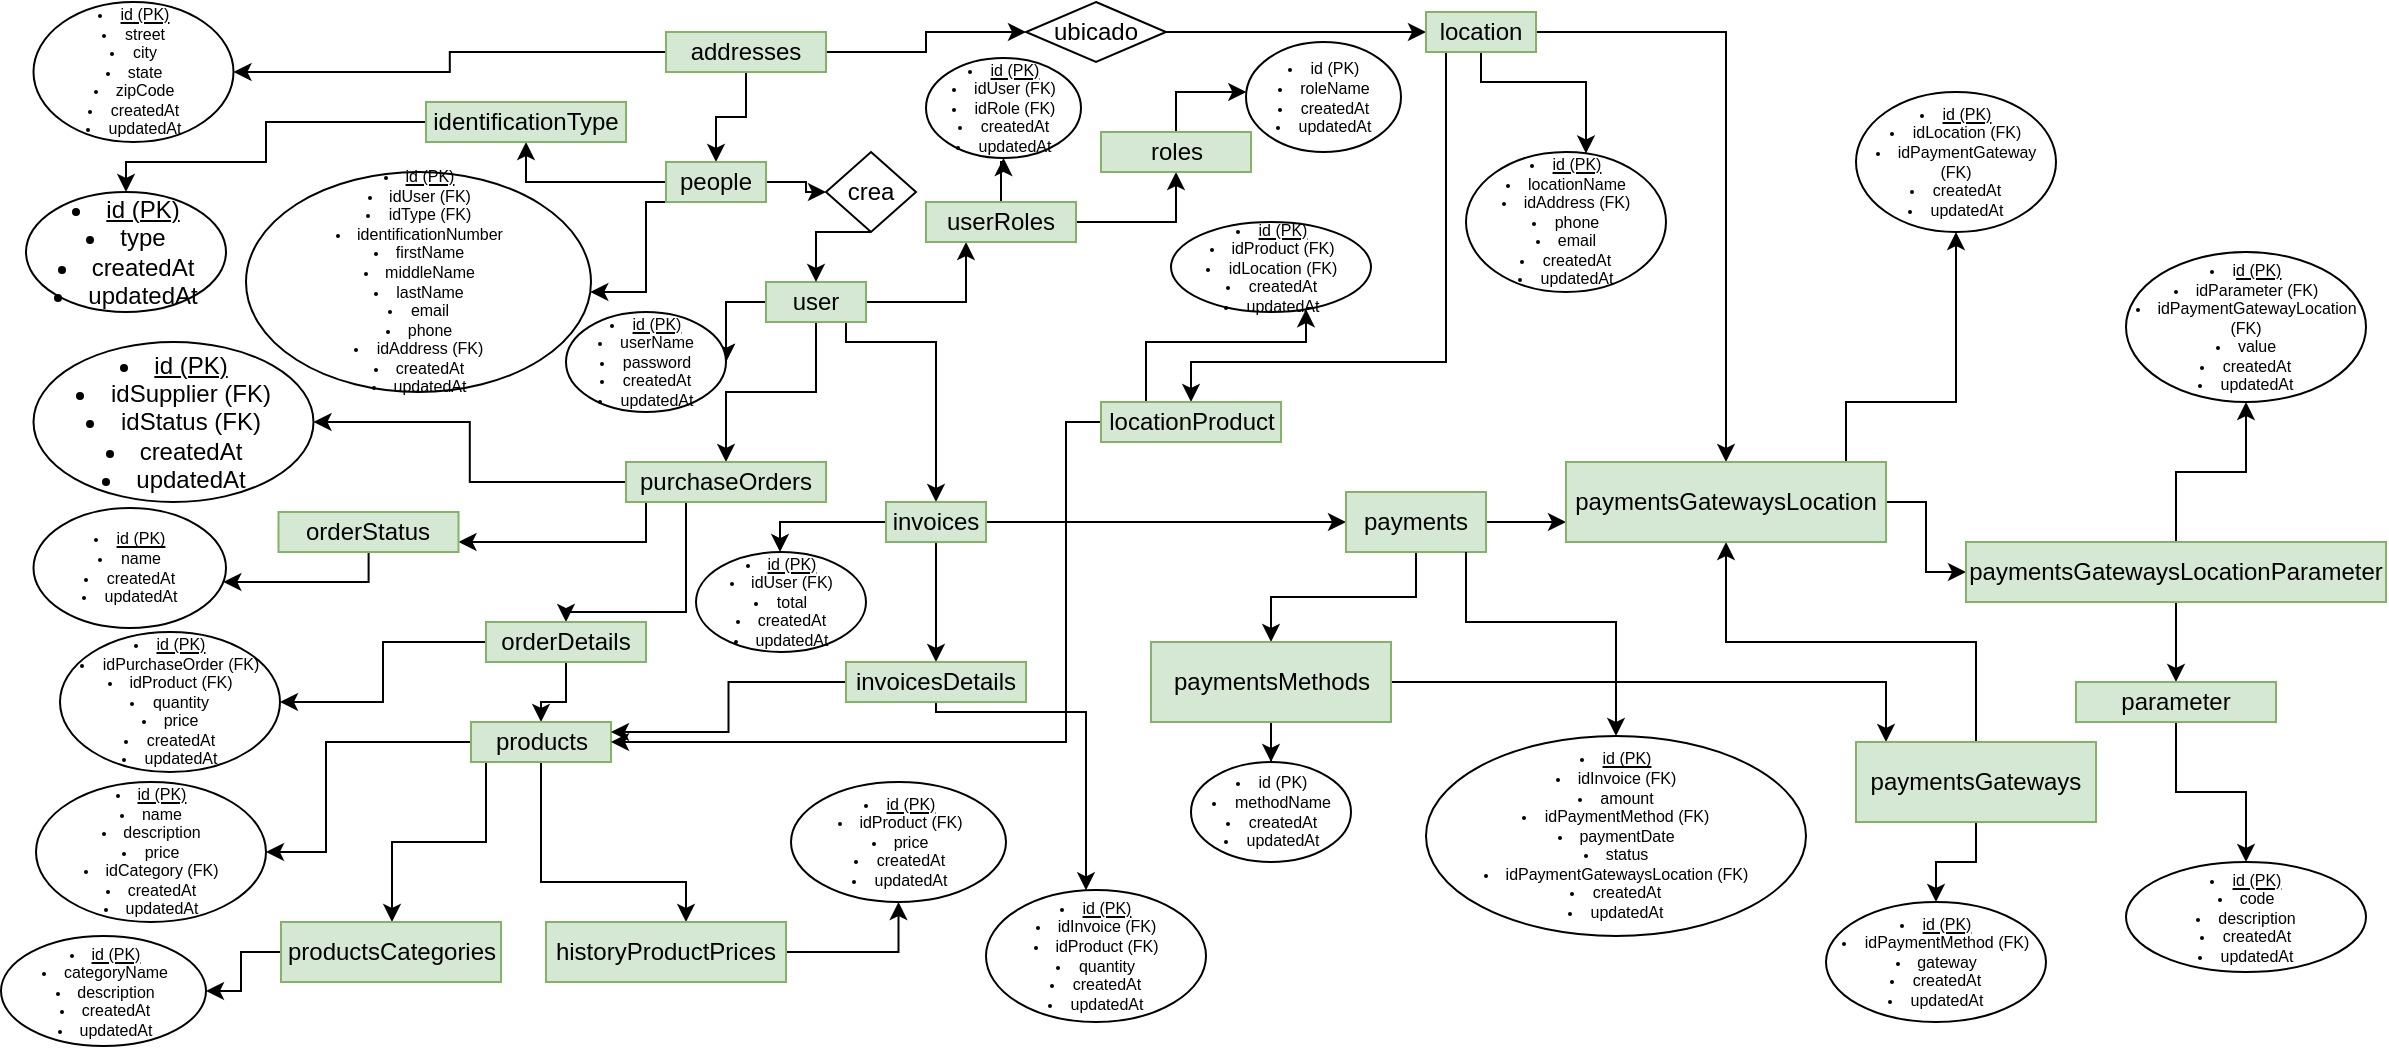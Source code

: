 <mxfile version="24.7.17">
  <diagram id="R2lEEEUBdFMjLlhIrx00" name="Page-1">
    <mxGraphModel dx="2166" dy="508" grid="1" gridSize="10" guides="1" tooltips="1" connect="1" arrows="1" fold="1" page="1" pageScale="1" pageWidth="850" pageHeight="1100" background="#FFFFFF" math="0" shadow="0" extFonts="Permanent Marker^https://fonts.googleapis.com/css?family=Permanent+Marker">
      <root>
        <mxCell id="0" />
        <mxCell id="1" parent="0" />
        <mxCell id="qWs5OM4v0zsxPJ6uN8vS-3" value="" style="edgeStyle=orthogonalEdgeStyle;rounded=0;orthogonalLoop=1;jettySize=auto;html=1;" parent="1" source="qWs5OM4v0zsxPJ6uN8vS-1" target="qWs5OM4v0zsxPJ6uN8vS-2" edge="1">
          <mxGeometry relative="1" as="geometry" />
        </mxCell>
        <mxCell id="qWs5OM4v0zsxPJ6uN8vS-9" value="" style="edgeStyle=orthogonalEdgeStyle;rounded=0;orthogonalLoop=1;jettySize=auto;html=1;" parent="1" source="qWs5OM4v0zsxPJ6uN8vS-1" target="qWs5OM4v0zsxPJ6uN8vS-8" edge="1">
          <mxGeometry relative="1" as="geometry" />
        </mxCell>
        <mxCell id="qWs5OM4v0zsxPJ6uN8vS-17" value="" style="edgeStyle=orthogonalEdgeStyle;rounded=0;orthogonalLoop=1;jettySize=auto;html=1;" parent="1" source="qWs5OM4v0zsxPJ6uN8vS-1" target="qWs5OM4v0zsxPJ6uN8vS-16" edge="1">
          <mxGeometry relative="1" as="geometry" />
        </mxCell>
        <mxCell id="qWs5OM4v0zsxPJ6uN8vS-1" value="addresses" style="rounded=0;whiteSpace=wrap;html=1;fillColor=#d5e8d4;strokeColor=#82b366;" parent="1" vertex="1">
          <mxGeometry x="-10" y="25" width="80" height="20" as="geometry" />
        </mxCell>
        <mxCell id="qWs5OM4v0zsxPJ6uN8vS-20" value="" style="edgeStyle=orthogonalEdgeStyle;rounded=0;orthogonalLoop=1;jettySize=auto;html=1;" parent="1" source="qWs5OM4v0zsxPJ6uN8vS-2" target="qWs5OM4v0zsxPJ6uN8vS-19" edge="1">
          <mxGeometry relative="1" as="geometry" />
        </mxCell>
        <mxCell id="qWs5OM4v0zsxPJ6uN8vS-42" value="" style="edgeStyle=orthogonalEdgeStyle;rounded=0;orthogonalLoop=1;jettySize=auto;html=1;" parent="1" source="qWs5OM4v0zsxPJ6uN8vS-2" target="qWs5OM4v0zsxPJ6uN8vS-41" edge="1">
          <mxGeometry relative="1" as="geometry">
            <Array as="points">
              <mxPoint x="-20" y="110" />
              <mxPoint x="-20" y="155" />
            </Array>
          </mxGeometry>
        </mxCell>
        <mxCell id="qWs5OM4v0zsxPJ6uN8vS-133" value="" style="edgeStyle=orthogonalEdgeStyle;rounded=0;orthogonalLoop=1;jettySize=auto;html=1;entryX=0;entryY=0.5;entryDx=0;entryDy=0;" parent="1" source="qWs5OM4v0zsxPJ6uN8vS-2" target="qWs5OM4v0zsxPJ6uN8vS-32" edge="1">
          <mxGeometry relative="1" as="geometry" />
        </mxCell>
        <mxCell id="qWs5OM4v0zsxPJ6uN8vS-2" value="people" style="whiteSpace=wrap;html=1;rounded=0;fillColor=#d5e8d4;strokeColor=#82b366;" parent="1" vertex="1">
          <mxGeometry x="-10" y="90" width="50" height="20" as="geometry" />
        </mxCell>
        <mxCell id="qWs5OM4v0zsxPJ6uN8vS-11" value="" style="edgeStyle=orthogonalEdgeStyle;rounded=0;orthogonalLoop=1;jettySize=auto;html=1;" parent="1" source="qWs5OM4v0zsxPJ6uN8vS-8" target="qWs5OM4v0zsxPJ6uN8vS-10" edge="1">
          <mxGeometry relative="1" as="geometry" />
        </mxCell>
        <mxCell id="qWs5OM4v0zsxPJ6uN8vS-8" value="ubicado" style="rhombus;whiteSpace=wrap;html=1;rounded=0;" parent="1" vertex="1">
          <mxGeometry x="170" y="10" width="70" height="30" as="geometry" />
        </mxCell>
        <mxCell id="qWs5OM4v0zsxPJ6uN8vS-84" value="" style="edgeStyle=orthogonalEdgeStyle;rounded=0;orthogonalLoop=1;jettySize=auto;html=1;" parent="1" source="qWs5OM4v0zsxPJ6uN8vS-10" target="qWs5OM4v0zsxPJ6uN8vS-83" edge="1">
          <mxGeometry relative="1" as="geometry">
            <Array as="points">
              <mxPoint x="380" y="190" />
            </Array>
          </mxGeometry>
        </mxCell>
        <mxCell id="qWs5OM4v0zsxPJ6uN8vS-86" style="edgeStyle=orthogonalEdgeStyle;rounded=0;orthogonalLoop=1;jettySize=auto;html=1;entryX=0.5;entryY=0;entryDx=0;entryDy=0;" parent="1" source="qWs5OM4v0zsxPJ6uN8vS-10" target="qWs5OM4v0zsxPJ6uN8vS-78" edge="1">
          <mxGeometry relative="1" as="geometry" />
        </mxCell>
        <mxCell id="qWs5OM4v0zsxPJ6uN8vS-116" value="" style="edgeStyle=orthogonalEdgeStyle;rounded=0;orthogonalLoop=1;jettySize=auto;html=1;" parent="1" source="qWs5OM4v0zsxPJ6uN8vS-10" target="qWs5OM4v0zsxPJ6uN8vS-115" edge="1">
          <mxGeometry relative="1" as="geometry">
            <Array as="points">
              <mxPoint x="397" y="50" />
              <mxPoint x="450" y="50" />
            </Array>
          </mxGeometry>
        </mxCell>
        <mxCell id="qWs5OM4v0zsxPJ6uN8vS-10" value="location" style="whiteSpace=wrap;html=1;rounded=0;fillColor=#d5e8d4;strokeColor=#82b366;" parent="1" vertex="1">
          <mxGeometry x="370" y="15" width="55" height="20" as="geometry" />
        </mxCell>
        <mxCell id="qWs5OM4v0zsxPJ6uN8vS-16" value="&lt;li style=&quot;font-size: 8px;&quot;&gt;&lt;u style=&quot;font-size: 8px;&quot;&gt;id (PK)&lt;/u&gt;&lt;/li&gt;&lt;li style=&quot;font-size: 8px;&quot;&gt;street&lt;/li&gt;&lt;li style=&quot;font-size: 8px;&quot;&gt;city&lt;/li&gt;&lt;li style=&quot;font-size: 8px;&quot;&gt;state&lt;/li&gt;&lt;li style=&quot;font-size: 8px;&quot;&gt;zipCode&lt;/li&gt;&lt;li style=&quot;font-size: 8px;&quot;&gt;createdAt&lt;/li&gt;&lt;li style=&quot;font-size: 8px;&quot;&gt;updatedAt&lt;/li&gt;" style="ellipse;whiteSpace=wrap;html=1;rounded=0;fontSize=8;" parent="1" vertex="1">
          <mxGeometry x="-326.25" y="10" width="100" height="70" as="geometry" />
        </mxCell>
        <mxCell id="qWs5OM4v0zsxPJ6uN8vS-23" value="" style="edgeStyle=orthogonalEdgeStyle;rounded=0;orthogonalLoop=1;jettySize=auto;html=1;" parent="1" source="qWs5OM4v0zsxPJ6uN8vS-19" target="qWs5OM4v0zsxPJ6uN8vS-22" edge="1">
          <mxGeometry relative="1" as="geometry">
            <Array as="points">
              <mxPoint x="-210" y="70" />
              <mxPoint x="-210" y="90" />
              <mxPoint x="-280" y="90" />
            </Array>
          </mxGeometry>
        </mxCell>
        <mxCell id="qWs5OM4v0zsxPJ6uN8vS-19" value="identificationType" style="whiteSpace=wrap;html=1;rounded=0;fillColor=#d5e8d4;strokeColor=#82b366;" parent="1" vertex="1">
          <mxGeometry x="-130" y="60" width="100" height="20" as="geometry" />
        </mxCell>
        <mxCell id="qWs5OM4v0zsxPJ6uN8vS-22" value="&lt;br&gt;&lt;li&gt;&lt;u&gt;id (PK)&lt;/u&gt;&lt;/li&gt;&lt;li&gt;type&lt;/li&gt;&lt;li&gt;createdAt&lt;/li&gt;&lt;li&gt;updatedAt&lt;/li&gt;&lt;div&gt;&lt;br/&gt;&lt;/div&gt;" style="ellipse;whiteSpace=wrap;html=1;rounded=0;" parent="1" vertex="1">
          <mxGeometry x="-330" y="105" width="100" height="60" as="geometry" />
        </mxCell>
        <mxCell id="qWs5OM4v0zsxPJ6uN8vS-27" value="" style="edgeStyle=orthogonalEdgeStyle;rounded=0;orthogonalLoop=1;jettySize=auto;html=1;" parent="1" source="qWs5OM4v0zsxPJ6uN8vS-24" target="qWs5OM4v0zsxPJ6uN8vS-26" edge="1">
          <mxGeometry relative="1" as="geometry" />
        </mxCell>
        <mxCell id="qWs5OM4v0zsxPJ6uN8vS-36" value="" style="edgeStyle=orthogonalEdgeStyle;rounded=0;orthogonalLoop=1;jettySize=auto;html=1;" parent="1" source="qWs5OM4v0zsxPJ6uN8vS-24" target="qWs5OM4v0zsxPJ6uN8vS-26" edge="1">
          <mxGeometry relative="1" as="geometry" />
        </mxCell>
        <mxCell id="qWs5OM4v0zsxPJ6uN8vS-38" value="" style="edgeStyle=orthogonalEdgeStyle;rounded=0;orthogonalLoop=1;jettySize=auto;html=1;" parent="1" source="qWs5OM4v0zsxPJ6uN8vS-24" target="qWs5OM4v0zsxPJ6uN8vS-37" edge="1">
          <mxGeometry relative="1" as="geometry">
            <Array as="points">
              <mxPoint x="140" y="160" />
            </Array>
          </mxGeometry>
        </mxCell>
        <mxCell id="qWs5OM4v0zsxPJ6uN8vS-51" value="" style="edgeStyle=orthogonalEdgeStyle;rounded=0;orthogonalLoop=1;jettySize=auto;html=1;" parent="1" source="qWs5OM4v0zsxPJ6uN8vS-24" target="qWs5OM4v0zsxPJ6uN8vS-50" edge="1">
          <mxGeometry relative="1" as="geometry">
            <Array as="points">
              <mxPoint x="80" y="180" />
              <mxPoint x="125" y="180" />
            </Array>
          </mxGeometry>
        </mxCell>
        <mxCell id="qWs5OM4v0zsxPJ6uN8vS-53" value="" style="edgeStyle=orthogonalEdgeStyle;rounded=0;orthogonalLoop=1;jettySize=auto;html=1;" parent="1" source="qWs5OM4v0zsxPJ6uN8vS-24" target="qWs5OM4v0zsxPJ6uN8vS-52" edge="1">
          <mxGeometry relative="1" as="geometry" />
        </mxCell>
        <mxCell id="qWs5OM4v0zsxPJ6uN8vS-24" value="user" style="whiteSpace=wrap;html=1;rounded=0;fillColor=#d5e8d4;strokeColor=#82b366;" parent="1" vertex="1">
          <mxGeometry x="40" y="150" width="50" height="20" as="geometry" />
        </mxCell>
        <mxCell id="qWs5OM4v0zsxPJ6uN8vS-26" value="&lt;li style=&quot;font-size: 8px;&quot;&gt;&lt;u style=&quot;font-size: 8px;&quot;&gt;id (PK)&lt;/u&gt;&lt;/li&gt;&lt;li style=&quot;font-size: 8px;&quot;&gt;userName&lt;/li&gt;&lt;li style=&quot;font-size: 8px;&quot;&gt;password&lt;/li&gt;&lt;li style=&quot;font-size: 8px;&quot;&gt;createdAt&lt;/li&gt;&lt;li style=&quot;font-size: 8px;&quot;&gt;updatedAt&lt;/li&gt;" style="ellipse;whiteSpace=wrap;html=1;rounded=0;fontSize=8;" parent="1" vertex="1">
          <mxGeometry x="-60" y="165" width="80" height="50" as="geometry" />
        </mxCell>
        <mxCell id="qWs5OM4v0zsxPJ6uN8vS-35" value="" style="edgeStyle=orthogonalEdgeStyle;rounded=0;orthogonalLoop=1;jettySize=auto;html=1;exitX=0.5;exitY=1;exitDx=0;exitDy=0;" parent="1" source="qWs5OM4v0zsxPJ6uN8vS-32" target="qWs5OM4v0zsxPJ6uN8vS-24" edge="1">
          <mxGeometry relative="1" as="geometry">
            <Array as="points">
              <mxPoint x="65" y="125" />
            </Array>
          </mxGeometry>
        </mxCell>
        <mxCell id="qWs5OM4v0zsxPJ6uN8vS-32" value="crea" style="rhombus;whiteSpace=wrap;html=1;rounded=0;" parent="1" vertex="1">
          <mxGeometry x="70" y="85" width="45" height="40" as="geometry" />
        </mxCell>
        <mxCell id="qWs5OM4v0zsxPJ6uN8vS-40" value="" style="edgeStyle=orthogonalEdgeStyle;rounded=0;orthogonalLoop=1;jettySize=auto;html=1;" parent="1" source="qWs5OM4v0zsxPJ6uN8vS-37" target="qWs5OM4v0zsxPJ6uN8vS-39" edge="1">
          <mxGeometry relative="1" as="geometry" />
        </mxCell>
        <mxCell id="qWs5OM4v0zsxPJ6uN8vS-46" value="" style="edgeStyle=orthogonalEdgeStyle;rounded=0;orthogonalLoop=1;jettySize=auto;html=1;" parent="1" source="qWs5OM4v0zsxPJ6uN8vS-37" target="qWs5OM4v0zsxPJ6uN8vS-45" edge="1">
          <mxGeometry relative="1" as="geometry" />
        </mxCell>
        <mxCell id="qWs5OM4v0zsxPJ6uN8vS-37" value="userRoles" style="whiteSpace=wrap;html=1;rounded=0;fillColor=#d5e8d4;strokeColor=#82b366;" parent="1" vertex="1">
          <mxGeometry x="120" y="110" width="75" height="20" as="geometry" />
        </mxCell>
        <mxCell id="qWs5OM4v0zsxPJ6uN8vS-39" value="&lt;li style=&quot;font-size: 8px;&quot;&gt;&lt;u style=&quot;font-size: 8px;&quot;&gt;id (PK)&lt;/u&gt;&lt;/li&gt;&lt;li style=&quot;font-size: 8px;&quot;&gt;idUser (FK)&lt;/li&gt;&lt;li style=&quot;font-size: 8px;&quot;&gt;idRole (FK)&lt;/li&gt;&lt;li style=&quot;font-size: 8px;&quot;&gt;createdAt&lt;/li&gt;&lt;li style=&quot;font-size: 8px;&quot;&gt;updatedAt&lt;/li&gt;" style="ellipse;whiteSpace=wrap;html=1;rounded=0;fontSize=8;" parent="1" vertex="1">
          <mxGeometry x="120" y="38" width="77.5" height="50" as="geometry" />
        </mxCell>
        <mxCell id="qWs5OM4v0zsxPJ6uN8vS-41" value="&lt;li style=&quot;font-size: 8px;&quot;&gt;&lt;u style=&quot;font-size: 8px;&quot;&gt;id (PK)&lt;/u&gt;&lt;/li&gt;&lt;li style=&quot;font-size: 8px;&quot;&gt;idUser (FK)&lt;/li&gt;&lt;li style=&quot;font-size: 8px;&quot;&gt;idType (FK)&lt;/li&gt;&lt;li style=&quot;font-size: 8px;&quot;&gt;identificationNumber&lt;/li&gt;&lt;li style=&quot;font-size: 8px;&quot;&gt;firstName&lt;/li&gt;&lt;li style=&quot;font-size: 8px;&quot;&gt;middleName&lt;/li&gt;&lt;li style=&quot;font-size: 8px;&quot;&gt;lastName&lt;/li&gt;&lt;li style=&quot;font-size: 8px;&quot;&gt;email&lt;/li&gt;&lt;li style=&quot;font-size: 8px;&quot;&gt;phone&lt;/li&gt;&lt;li style=&quot;font-size: 8px;&quot;&gt;idAddress (FK)&lt;/li&gt;&lt;li style=&quot;font-size: 8px;&quot;&gt;createdAt&lt;/li&gt;&lt;li style=&quot;font-size: 8px;&quot;&gt;updatedAt&lt;/li&gt;" style="ellipse;whiteSpace=wrap;html=1;rounded=0;strokeWidth=1;fontSize=8;" parent="1" vertex="1">
          <mxGeometry x="-220" y="95" width="172.5" height="110" as="geometry" />
        </mxCell>
        <mxCell id="qWs5OM4v0zsxPJ6uN8vS-48" value="" style="edgeStyle=orthogonalEdgeStyle;rounded=0;orthogonalLoop=1;jettySize=auto;html=1;" parent="1" source="qWs5OM4v0zsxPJ6uN8vS-45" target="qWs5OM4v0zsxPJ6uN8vS-47" edge="1">
          <mxGeometry relative="1" as="geometry">
            <Array as="points">
              <mxPoint x="245" y="55" />
            </Array>
          </mxGeometry>
        </mxCell>
        <mxCell id="qWs5OM4v0zsxPJ6uN8vS-45" value="roles" style="whiteSpace=wrap;html=1;rounded=0;fillColor=#d5e8d4;strokeColor=#82b366;" parent="1" vertex="1">
          <mxGeometry x="207.5" y="75" width="75" height="20" as="geometry" />
        </mxCell>
        <mxCell id="qWs5OM4v0zsxPJ6uN8vS-47" value="&lt;li style=&quot;font-size: 8px;&quot;&gt;id (PK)&lt;/li&gt;&lt;li style=&quot;font-size: 8px;&quot;&gt;roleName&lt;/li&gt;&lt;li style=&quot;font-size: 8px;&quot;&gt;createdAt&lt;/li&gt;&lt;li style=&quot;font-size: 8px;&quot;&gt;updatedAt&lt;/li&gt;" style="ellipse;whiteSpace=wrap;html=1;rounded=0;fontSize=8;" parent="1" vertex="1">
          <mxGeometry x="280" y="30" width="77.5" height="55" as="geometry" />
        </mxCell>
        <mxCell id="qWs5OM4v0zsxPJ6uN8vS-67" value="" style="edgeStyle=orthogonalEdgeStyle;rounded=0;orthogonalLoop=1;jettySize=auto;html=1;" parent="1" source="qWs5OM4v0zsxPJ6uN8vS-50" target="qWs5OM4v0zsxPJ6uN8vS-66" edge="1">
          <mxGeometry relative="1" as="geometry" />
        </mxCell>
        <mxCell id="qWs5OM4v0zsxPJ6uN8vS-73" value="" style="edgeStyle=orthogonalEdgeStyle;rounded=0;orthogonalLoop=1;jettySize=auto;html=1;" parent="1" source="qWs5OM4v0zsxPJ6uN8vS-50" target="qWs5OM4v0zsxPJ6uN8vS-72" edge="1">
          <mxGeometry relative="1" as="geometry" />
        </mxCell>
        <mxCell id="qWs5OM4v0zsxPJ6uN8vS-108" value="" style="edgeStyle=orthogonalEdgeStyle;rounded=0;orthogonalLoop=1;jettySize=auto;html=1;" parent="1" source="qWs5OM4v0zsxPJ6uN8vS-50" target="qWs5OM4v0zsxPJ6uN8vS-107" edge="1">
          <mxGeometry relative="1" as="geometry">
            <Array as="points">
              <mxPoint x="47" y="270" />
            </Array>
          </mxGeometry>
        </mxCell>
        <mxCell id="qWs5OM4v0zsxPJ6uN8vS-50" value="invoices" style="whiteSpace=wrap;html=1;rounded=0;fillColor=#d5e8d4;strokeColor=#82b366;" parent="1" vertex="1">
          <mxGeometry x="100" y="260" width="50" height="20" as="geometry" />
        </mxCell>
        <mxCell id="qWs5OM4v0zsxPJ6uN8vS-56" value="" style="edgeStyle=orthogonalEdgeStyle;rounded=0;orthogonalLoop=1;jettySize=auto;html=1;" parent="1" source="qWs5OM4v0zsxPJ6uN8vS-52" target="qWs5OM4v0zsxPJ6uN8vS-55" edge="1">
          <mxGeometry relative="1" as="geometry">
            <Array as="points">
              <mxPoint x="-20" y="280" />
              <mxPoint x="-120" y="280" />
            </Array>
          </mxGeometry>
        </mxCell>
        <mxCell id="qWs5OM4v0zsxPJ6uN8vS-58" value="" style="edgeStyle=orthogonalEdgeStyle;rounded=0;orthogonalLoop=1;jettySize=auto;html=1;" parent="1" source="qWs5OM4v0zsxPJ6uN8vS-52" target="qWs5OM4v0zsxPJ6uN8vS-57" edge="1">
          <mxGeometry relative="1" as="geometry">
            <Array as="points">
              <mxPoint y="315" />
              <mxPoint x="-60" y="315" />
            </Array>
          </mxGeometry>
        </mxCell>
        <mxCell id="qWs5OM4v0zsxPJ6uN8vS-95" value="" style="edgeStyle=orthogonalEdgeStyle;rounded=0;orthogonalLoop=1;jettySize=auto;html=1;" parent="1" source="qWs5OM4v0zsxPJ6uN8vS-52" target="qWs5OM4v0zsxPJ6uN8vS-94" edge="1">
          <mxGeometry relative="1" as="geometry" />
        </mxCell>
        <mxCell id="qWs5OM4v0zsxPJ6uN8vS-52" value="purchaseOrders" style="whiteSpace=wrap;html=1;rounded=0;fillColor=#d5e8d4;strokeColor=#82b366;" parent="1" vertex="1">
          <mxGeometry x="-30" y="240" width="100" height="20" as="geometry" />
        </mxCell>
        <mxCell id="qWs5OM4v0zsxPJ6uN8vS-93" value="" style="edgeStyle=orthogonalEdgeStyle;rounded=0;orthogonalLoop=1;jettySize=auto;html=1;" parent="1" source="qWs5OM4v0zsxPJ6uN8vS-55" target="qWs5OM4v0zsxPJ6uN8vS-92" edge="1">
          <mxGeometry relative="1" as="geometry">
            <Array as="points">
              <mxPoint x="-159" y="300" />
            </Array>
          </mxGeometry>
        </mxCell>
        <mxCell id="qWs5OM4v0zsxPJ6uN8vS-55" value="orderStatus" style="whiteSpace=wrap;html=1;rounded=0;fillColor=#d5e8d4;strokeColor=#82b366;" parent="1" vertex="1">
          <mxGeometry x="-203.75" y="265" width="90" height="20" as="geometry" />
        </mxCell>
        <mxCell id="qWs5OM4v0zsxPJ6uN8vS-60" value="" style="edgeStyle=orthogonalEdgeStyle;rounded=0;orthogonalLoop=1;jettySize=auto;html=1;" parent="1" source="qWs5OM4v0zsxPJ6uN8vS-57" target="qWs5OM4v0zsxPJ6uN8vS-59" edge="1">
          <mxGeometry relative="1" as="geometry" />
        </mxCell>
        <mxCell id="qWs5OM4v0zsxPJ6uN8vS-102" value="" style="edgeStyle=orthogonalEdgeStyle;rounded=0;orthogonalLoop=1;jettySize=auto;html=1;" parent="1" source="qWs5OM4v0zsxPJ6uN8vS-57" target="qWs5OM4v0zsxPJ6uN8vS-101" edge="1">
          <mxGeometry relative="1" as="geometry" />
        </mxCell>
        <mxCell id="qWs5OM4v0zsxPJ6uN8vS-57" value="orderDetails" style="whiteSpace=wrap;html=1;rounded=0;fillColor=#d5e8d4;strokeColor=#82b366;" parent="1" vertex="1">
          <mxGeometry x="-100" y="320" width="80" height="20" as="geometry" />
        </mxCell>
        <mxCell id="qWs5OM4v0zsxPJ6uN8vS-62" value="" style="edgeStyle=orthogonalEdgeStyle;rounded=0;orthogonalLoop=1;jettySize=auto;html=1;" parent="1" source="qWs5OM4v0zsxPJ6uN8vS-59" target="qWs5OM4v0zsxPJ6uN8vS-61" edge="1">
          <mxGeometry relative="1" as="geometry">
            <Array as="points">
              <mxPoint x="-100" y="430" />
              <mxPoint x="-147" y="430" />
            </Array>
          </mxGeometry>
        </mxCell>
        <mxCell id="qWs5OM4v0zsxPJ6uN8vS-64" value="" style="edgeStyle=orthogonalEdgeStyle;rounded=0;orthogonalLoop=1;jettySize=auto;html=1;" parent="1" source="qWs5OM4v0zsxPJ6uN8vS-59" target="qWs5OM4v0zsxPJ6uN8vS-63" edge="1">
          <mxGeometry relative="1" as="geometry">
            <Array as="points">
              <mxPoint x="-73" y="450" />
              <mxPoint y="450" />
            </Array>
          </mxGeometry>
        </mxCell>
        <mxCell id="qWs5OM4v0zsxPJ6uN8vS-99" value="" style="edgeStyle=orthogonalEdgeStyle;rounded=0;orthogonalLoop=1;jettySize=auto;html=1;" parent="1" source="qWs5OM4v0zsxPJ6uN8vS-59" target="qWs5OM4v0zsxPJ6uN8vS-98" edge="1">
          <mxGeometry relative="1" as="geometry">
            <Array as="points">
              <mxPoint x="-180" y="380" />
              <mxPoint x="-180" y="435" />
            </Array>
          </mxGeometry>
        </mxCell>
        <mxCell id="qWs5OM4v0zsxPJ6uN8vS-59" value="products" style="whiteSpace=wrap;html=1;rounded=0;fillColor=#d5e8d4;strokeColor=#82b366;" parent="1" vertex="1">
          <mxGeometry x="-107.5" y="370" width="70" height="20" as="geometry" />
        </mxCell>
        <mxCell id="qWs5OM4v0zsxPJ6uN8vS-97" value="" style="edgeStyle=orthogonalEdgeStyle;rounded=0;orthogonalLoop=1;jettySize=auto;html=1;" parent="1" source="qWs5OM4v0zsxPJ6uN8vS-61" target="qWs5OM4v0zsxPJ6uN8vS-96" edge="1">
          <mxGeometry relative="1" as="geometry" />
        </mxCell>
        <mxCell id="qWs5OM4v0zsxPJ6uN8vS-61" value="productsCategories" style="whiteSpace=wrap;html=1;rounded=0;fillColor=#d5e8d4;strokeColor=#82b366;" parent="1" vertex="1">
          <mxGeometry x="-202.5" y="470" width="110" height="30" as="geometry" />
        </mxCell>
        <mxCell id="qWs5OM4v0zsxPJ6uN8vS-104" value="" style="edgeStyle=orthogonalEdgeStyle;rounded=0;orthogonalLoop=1;jettySize=auto;html=1;" parent="1" source="qWs5OM4v0zsxPJ6uN8vS-63" target="qWs5OM4v0zsxPJ6uN8vS-103" edge="1">
          <mxGeometry relative="1" as="geometry" />
        </mxCell>
        <mxCell id="qWs5OM4v0zsxPJ6uN8vS-63" value="historyProductPrices" style="whiteSpace=wrap;html=1;rounded=0;fillColor=#d5e8d4;strokeColor=#82b366;" parent="1" vertex="1">
          <mxGeometry x="-70" y="470" width="120" height="30" as="geometry" />
        </mxCell>
        <mxCell id="qWs5OM4v0zsxPJ6uN8vS-70" style="edgeStyle=orthogonalEdgeStyle;rounded=0;orthogonalLoop=1;jettySize=auto;html=1;entryX=1;entryY=0.25;entryDx=0;entryDy=0;" parent="1" source="qWs5OM4v0zsxPJ6uN8vS-66" target="qWs5OM4v0zsxPJ6uN8vS-59" edge="1">
          <mxGeometry relative="1" as="geometry" />
        </mxCell>
        <mxCell id="qWs5OM4v0zsxPJ6uN8vS-110" value="" style="edgeStyle=orthogonalEdgeStyle;rounded=0;orthogonalLoop=1;jettySize=auto;html=1;" parent="1" source="qWs5OM4v0zsxPJ6uN8vS-66" target="qWs5OM4v0zsxPJ6uN8vS-109" edge="1">
          <mxGeometry relative="1" as="geometry">
            <Array as="points">
              <mxPoint x="200" y="365" />
              <mxPoint x="200" y="490" />
            </Array>
          </mxGeometry>
        </mxCell>
        <mxCell id="qWs5OM4v0zsxPJ6uN8vS-66" value="invoicesDetails" style="whiteSpace=wrap;html=1;rounded=0;fillColor=#d5e8d4;strokeColor=#82b366;" parent="1" vertex="1">
          <mxGeometry x="80" y="340" width="90" height="20" as="geometry" />
        </mxCell>
        <mxCell id="qWs5OM4v0zsxPJ6uN8vS-75" value="" style="edgeStyle=orthogonalEdgeStyle;rounded=0;orthogonalLoop=1;jettySize=auto;html=1;" parent="1" source="qWs5OM4v0zsxPJ6uN8vS-72" target="qWs5OM4v0zsxPJ6uN8vS-74" edge="1">
          <mxGeometry relative="1" as="geometry" />
        </mxCell>
        <mxCell id="qWs5OM4v0zsxPJ6uN8vS-82" style="edgeStyle=orthogonalEdgeStyle;rounded=0;orthogonalLoop=1;jettySize=auto;html=1;entryX=0;entryY=0.75;entryDx=0;entryDy=0;" parent="1" source="qWs5OM4v0zsxPJ6uN8vS-72" target="qWs5OM4v0zsxPJ6uN8vS-78" edge="1">
          <mxGeometry relative="1" as="geometry" />
        </mxCell>
        <mxCell id="qWs5OM4v0zsxPJ6uN8vS-72" value="payments" style="whiteSpace=wrap;html=1;rounded=0;fillColor=#d5e8d4;strokeColor=#82b366;" parent="1" vertex="1">
          <mxGeometry x="330" y="255" width="70" height="30" as="geometry" />
        </mxCell>
        <mxCell id="qWs5OM4v0zsxPJ6uN8vS-77" value="" style="edgeStyle=orthogonalEdgeStyle;rounded=0;orthogonalLoop=1;jettySize=auto;html=1;" parent="1" source="qWs5OM4v0zsxPJ6uN8vS-74" target="qWs5OM4v0zsxPJ6uN8vS-76" edge="1">
          <mxGeometry relative="1" as="geometry">
            <Array as="points">
              <mxPoint x="600" y="350" />
            </Array>
          </mxGeometry>
        </mxCell>
        <mxCell id="qWs5OM4v0zsxPJ6uN8vS-112" value="" style="edgeStyle=orthogonalEdgeStyle;rounded=0;orthogonalLoop=1;jettySize=auto;html=1;" parent="1" source="qWs5OM4v0zsxPJ6uN8vS-74" target="qWs5OM4v0zsxPJ6uN8vS-111" edge="1">
          <mxGeometry relative="1" as="geometry" />
        </mxCell>
        <mxCell id="qWs5OM4v0zsxPJ6uN8vS-74" value="paymentsMethods" style="whiteSpace=wrap;html=1;rounded=0;fillColor=#d5e8d4;strokeColor=#82b366;" parent="1" vertex="1">
          <mxGeometry x="232.5" y="330" width="120" height="40" as="geometry" />
        </mxCell>
        <mxCell id="qWs5OM4v0zsxPJ6uN8vS-79" value="" style="edgeStyle=orthogonalEdgeStyle;rounded=0;orthogonalLoop=1;jettySize=auto;html=1;" parent="1" source="qWs5OM4v0zsxPJ6uN8vS-76" target="qWs5OM4v0zsxPJ6uN8vS-78" edge="1">
          <mxGeometry relative="1" as="geometry" />
        </mxCell>
        <mxCell id="qWs5OM4v0zsxPJ6uN8vS-118" value="" style="edgeStyle=orthogonalEdgeStyle;rounded=0;orthogonalLoop=1;jettySize=auto;html=1;" parent="1" source="qWs5OM4v0zsxPJ6uN8vS-76" target="qWs5OM4v0zsxPJ6uN8vS-117" edge="1">
          <mxGeometry relative="1" as="geometry" />
        </mxCell>
        <mxCell id="qWs5OM4v0zsxPJ6uN8vS-76" value="paymentsGateways" style="whiteSpace=wrap;html=1;rounded=0;fillColor=#d5e8d4;strokeColor=#82b366;" parent="1" vertex="1">
          <mxGeometry x="585" y="380" width="120" height="40" as="geometry" />
        </mxCell>
        <mxCell id="qWs5OM4v0zsxPJ6uN8vS-88" value="" style="edgeStyle=orthogonalEdgeStyle;rounded=0;orthogonalLoop=1;jettySize=auto;html=1;" parent="1" source="qWs5OM4v0zsxPJ6uN8vS-78" target="qWs5OM4v0zsxPJ6uN8vS-87" edge="1">
          <mxGeometry relative="1" as="geometry" />
        </mxCell>
        <mxCell id="qWs5OM4v0zsxPJ6uN8vS-120" value="" style="edgeStyle=orthogonalEdgeStyle;rounded=0;orthogonalLoop=1;jettySize=auto;html=1;" parent="1" source="qWs5OM4v0zsxPJ6uN8vS-78" target="qWs5OM4v0zsxPJ6uN8vS-119" edge="1">
          <mxGeometry relative="1" as="geometry">
            <Array as="points">
              <mxPoint x="580" y="210" />
              <mxPoint x="635" y="210" />
            </Array>
          </mxGeometry>
        </mxCell>
        <mxCell id="qWs5OM4v0zsxPJ6uN8vS-78" value="paymentsGatewaysLocation" style="whiteSpace=wrap;html=1;rounded=0;fillColor=#d5e8d4;strokeColor=#82b366;" parent="1" vertex="1">
          <mxGeometry x="440" y="240" width="160" height="40" as="geometry" />
        </mxCell>
        <mxCell id="qWs5OM4v0zsxPJ6uN8vS-85" style="edgeStyle=orthogonalEdgeStyle;rounded=0;orthogonalLoop=1;jettySize=auto;html=1;entryX=1;entryY=0.5;entryDx=0;entryDy=0;" parent="1" source="qWs5OM4v0zsxPJ6uN8vS-83" target="qWs5OM4v0zsxPJ6uN8vS-59" edge="1">
          <mxGeometry relative="1" as="geometry">
            <Array as="points">
              <mxPoint x="190" y="220" />
              <mxPoint x="190" y="380" />
            </Array>
          </mxGeometry>
        </mxCell>
        <mxCell id="qWs5OM4v0zsxPJ6uN8vS-126" style="edgeStyle=orthogonalEdgeStyle;rounded=0;orthogonalLoop=1;jettySize=auto;html=1;exitX=0.25;exitY=0;exitDx=0;exitDy=0;" parent="1" source="qWs5OM4v0zsxPJ6uN8vS-83" target="qWs5OM4v0zsxPJ6uN8vS-125" edge="1">
          <mxGeometry relative="1" as="geometry">
            <Array as="points">
              <mxPoint x="230" y="180" />
              <mxPoint x="310" y="180" />
            </Array>
          </mxGeometry>
        </mxCell>
        <mxCell id="qWs5OM4v0zsxPJ6uN8vS-83" value="locationProduct" style="whiteSpace=wrap;html=1;rounded=0;fillColor=#d5e8d4;strokeColor=#82b366;" parent="1" vertex="1">
          <mxGeometry x="207.5" y="210" width="90" height="20" as="geometry" />
        </mxCell>
        <mxCell id="qWs5OM4v0zsxPJ6uN8vS-90" value="" style="edgeStyle=orthogonalEdgeStyle;rounded=0;orthogonalLoop=1;jettySize=auto;html=1;" parent="1" source="qWs5OM4v0zsxPJ6uN8vS-87" target="qWs5OM4v0zsxPJ6uN8vS-89" edge="1">
          <mxGeometry relative="1" as="geometry" />
        </mxCell>
        <mxCell id="qWs5OM4v0zsxPJ6uN8vS-128" value="" style="edgeStyle=orthogonalEdgeStyle;rounded=0;orthogonalLoop=1;jettySize=auto;html=1;" parent="1" source="qWs5OM4v0zsxPJ6uN8vS-87" target="qWs5OM4v0zsxPJ6uN8vS-127" edge="1">
          <mxGeometry relative="1" as="geometry" />
        </mxCell>
        <mxCell id="qWs5OM4v0zsxPJ6uN8vS-87" value="paymentsGatewaysLocationParameter" style="whiteSpace=wrap;html=1;rounded=0;fillColor=#d5e8d4;strokeColor=#82b366;" parent="1" vertex="1">
          <mxGeometry x="640" y="280" width="210" height="30" as="geometry" />
        </mxCell>
        <mxCell id="qWs5OM4v0zsxPJ6uN8vS-130" value="" style="edgeStyle=orthogonalEdgeStyle;rounded=0;orthogonalLoop=1;jettySize=auto;html=1;" parent="1" source="qWs5OM4v0zsxPJ6uN8vS-89" target="qWs5OM4v0zsxPJ6uN8vS-129" edge="1">
          <mxGeometry relative="1" as="geometry" />
        </mxCell>
        <mxCell id="qWs5OM4v0zsxPJ6uN8vS-89" value="parameter" style="whiteSpace=wrap;html=1;rounded=0;fillColor=#d5e8d4;strokeColor=#82b366;" parent="1" vertex="1">
          <mxGeometry x="695" y="350" width="100" height="20" as="geometry" />
        </mxCell>
        <mxCell id="qWs5OM4v0zsxPJ6uN8vS-92" value="&lt;li style=&quot;font-size: 8px;&quot;&gt;&lt;u&gt;id (PK)&lt;/u&gt;&lt;/li&gt;&lt;li style=&quot;font-size: 8px;&quot;&gt;name&lt;/li&gt;&lt;li style=&quot;font-size: 8px;&quot;&gt;createdAt&lt;/li&gt;&lt;li style=&quot;font-size: 8px;&quot;&gt;updatedAt&lt;/li&gt;" style="ellipse;whiteSpace=wrap;html=1;rounded=0;fontSize=8;" parent="1" vertex="1">
          <mxGeometry x="-326.25" y="263" width="96.25" height="60" as="geometry" />
        </mxCell>
        <mxCell id="qWs5OM4v0zsxPJ6uN8vS-94" value="&lt;li&gt;&lt;u&gt;id (PK)&lt;/u&gt;&lt;/li&gt;&lt;li&gt;idSupplier (FK)&lt;/li&gt;&lt;li&gt;idStatus (FK)&lt;/li&gt;&lt;li&gt;createdAt&lt;/li&gt;&lt;li&gt;updatedAt&lt;/li&gt;" style="ellipse;whiteSpace=wrap;html=1;rounded=0;" parent="1" vertex="1">
          <mxGeometry x="-326.25" y="180" width="140" height="80" as="geometry" />
        </mxCell>
        <mxCell id="qWs5OM4v0zsxPJ6uN8vS-96" value="&lt;li&gt;&lt;u&gt;id (PK)&lt;/u&gt;&lt;/li&gt;&lt;li&gt;categoryName&lt;/li&gt;&lt;li&gt;description&lt;/li&gt;&lt;li&gt;createdAt&lt;/li&gt;&lt;li&gt;updatedAt&lt;/li&gt;" style="ellipse;whiteSpace=wrap;html=1;rounded=0;fontSize=8;" parent="1" vertex="1">
          <mxGeometry x="-342.5" y="477" width="102.5" height="55" as="geometry" />
        </mxCell>
        <mxCell id="qWs5OM4v0zsxPJ6uN8vS-98" value="&lt;li&gt;&lt;u&gt;id (PK)&lt;/u&gt;&lt;/li&gt;&lt;li&gt;name&lt;/li&gt;&lt;li&gt;description&lt;/li&gt;&lt;li&gt;price&lt;/li&gt;&lt;li&gt;idCategory (FK)&lt;/li&gt;&lt;li&gt;createdAt&lt;/li&gt;&lt;li&gt;updatedAt&lt;/li&gt;" style="ellipse;whiteSpace=wrap;html=1;rounded=0;fontSize=8;" parent="1" vertex="1">
          <mxGeometry x="-325" y="400" width="115" height="70" as="geometry" />
        </mxCell>
        <mxCell id="qWs5OM4v0zsxPJ6uN8vS-101" value="&lt;li style=&quot;font-size: 8px;&quot;&gt;&lt;u&gt;id (PK)&lt;/u&gt;&lt;/li&gt;&lt;li style=&quot;font-size: 8px;&quot;&gt;idPurchaseOrder (FK)&lt;/li&gt;&lt;li style=&quot;font-size: 8px;&quot;&gt;idProduct (FK)&lt;/li&gt;&lt;li style=&quot;font-size: 8px;&quot;&gt;quantity&lt;/li&gt;&lt;li style=&quot;font-size: 8px;&quot;&gt;price&lt;/li&gt;&lt;li style=&quot;font-size: 8px;&quot;&gt;createdAt&lt;/li&gt;&lt;li style=&quot;font-size: 8px;&quot;&gt;updatedAt&lt;/li&gt;" style="ellipse;whiteSpace=wrap;html=1;rounded=0;fontSize=8;" parent="1" vertex="1">
          <mxGeometry x="-313" y="325" width="110" height="70" as="geometry" />
        </mxCell>
        <mxCell id="qWs5OM4v0zsxPJ6uN8vS-103" value="&lt;li style=&quot;font-size: 8px;&quot;&gt;&lt;u&gt;id (PK)&lt;/u&gt;&lt;/li&gt;&lt;li style=&quot;font-size: 8px;&quot;&gt;idProduct (FK)&lt;/li&gt;&lt;li style=&quot;font-size: 8px;&quot;&gt;price&lt;/li&gt;&lt;li style=&quot;font-size: 8px;&quot;&gt;createdAt&lt;/li&gt;&lt;li style=&quot;font-size: 8px;&quot;&gt;updatedAt&lt;/li&gt;" style="ellipse;whiteSpace=wrap;html=1;rounded=0;fontSize=8;" parent="1" vertex="1">
          <mxGeometry x="52.5" y="400" width="107.5" height="60" as="geometry" />
        </mxCell>
        <mxCell id="qWs5OM4v0zsxPJ6uN8vS-107" value="&lt;li style=&quot;font-size: 8px;&quot;&gt;&lt;u&gt;id (PK)&lt;/u&gt;&lt;/li&gt;&lt;li style=&quot;font-size: 8px;&quot;&gt;idUser (FK)&lt;/li&gt;&lt;li style=&quot;font-size: 8px;&quot;&gt;total&lt;/li&gt;&lt;li style=&quot;font-size: 8px;&quot;&gt;createdAt&lt;/li&gt;&lt;li style=&quot;font-size: 8px;&quot;&gt;updatedAt&lt;/li&gt;" style="ellipse;whiteSpace=wrap;html=1;fontSize=8;" parent="1" vertex="1">
          <mxGeometry x="5" y="285" width="85" height="50" as="geometry" />
        </mxCell>
        <mxCell id="qWs5OM4v0zsxPJ6uN8vS-109" value="&lt;li style=&quot;font-size: 8px;&quot;&gt;&lt;u style=&quot;font-size: 8px;&quot;&gt;id (PK)&lt;/u&gt;&lt;/li&gt;&lt;li style=&quot;font-size: 8px;&quot;&gt;idInvoice (FK)&lt;/li&gt;&lt;li style=&quot;font-size: 8px;&quot;&gt;idProduct (FK)&lt;/li&gt;&lt;li style=&quot;font-size: 8px;&quot;&gt;quantity&lt;/li&gt;&lt;li style=&quot;font-size: 8px;&quot;&gt;createdAt&lt;/li&gt;&lt;li style=&quot;font-size: 8px;&quot;&gt;updatedAt&lt;/li&gt;" style="ellipse;whiteSpace=wrap;html=1;rounded=0;fontSize=8;" parent="1" vertex="1">
          <mxGeometry x="150" y="454" width="110" height="66" as="geometry" />
        </mxCell>
        <mxCell id="qWs5OM4v0zsxPJ6uN8vS-111" value="&lt;li style=&quot;font-size: 8px;&quot;&gt;id (PK)&lt;/li&gt;&lt;li style=&quot;font-size: 8px;&quot;&gt;methodName&lt;/li&gt;&lt;li style=&quot;font-size: 8px;&quot;&gt;createdAt&lt;/li&gt;&lt;li style=&quot;font-size: 8px;&quot;&gt;updatedAt&lt;/li&gt;" style="ellipse;whiteSpace=wrap;html=1;rounded=0;fontSize=8;" parent="1" vertex="1">
          <mxGeometry x="252.5" y="390" width="80" height="50" as="geometry" />
        </mxCell>
        <mxCell id="qWs5OM4v0zsxPJ6uN8vS-115" value="&lt;li style=&quot;font-size: 8px;&quot;&gt;&lt;u style=&quot;font-size: 8px;&quot;&gt;id (PK)&lt;/u&gt;&lt;/li&gt;&lt;li style=&quot;font-size: 8px;&quot;&gt;locationName&lt;/li&gt;&lt;li style=&quot;font-size: 8px;&quot;&gt;idAddress (FK)&lt;/li&gt;&lt;li style=&quot;font-size: 8px;&quot;&gt;phone&lt;/li&gt;&lt;li style=&quot;font-size: 8px;&quot;&gt;email&lt;/li&gt;&lt;li style=&quot;font-size: 8px;&quot;&gt;createdAt&lt;/li&gt;&lt;li style=&quot;font-size: 8px;&quot;&gt;updatedAt&lt;/li&gt;" style="ellipse;whiteSpace=wrap;html=1;rounded=0;fontSize=8;" parent="1" vertex="1">
          <mxGeometry x="390" y="85" width="100" height="70" as="geometry" />
        </mxCell>
        <mxCell id="qWs5OM4v0zsxPJ6uN8vS-117" value="&lt;li style=&quot;font-size: 8px;&quot;&gt;&lt;u style=&quot;font-size: 8px;&quot;&gt;id (PK)&lt;/u&gt;&lt;/li&gt;&lt;li style=&quot;font-size: 8px;&quot;&gt;idPaymentMethod (FK)&lt;/li&gt;&lt;li style=&quot;font-size: 8px;&quot;&gt;gateway&lt;/li&gt;&lt;li style=&quot;font-size: 8px;&quot;&gt;createdAt&lt;/li&gt;&lt;li style=&quot;font-size: 8px;&quot;&gt;updatedAt&lt;/li&gt;" style="ellipse;whiteSpace=wrap;html=1;rounded=0;fontSize=8;" parent="1" vertex="1">
          <mxGeometry x="570" y="460" width="110" height="60" as="geometry" />
        </mxCell>
        <mxCell id="qWs5OM4v0zsxPJ6uN8vS-119" value="&lt;li style=&quot;font-size: 8px;&quot;&gt;&lt;u style=&quot;font-size: 8px;&quot;&gt;id (PK)&lt;/u&gt;&lt;/li&gt;&lt;li style=&quot;font-size: 8px;&quot;&gt;idLocation (FK)&lt;/li&gt;&lt;li style=&quot;font-size: 8px;&quot;&gt;idPaymentGateway (FK)&lt;/li&gt;&lt;li style=&quot;font-size: 8px;&quot;&gt;createdAt&lt;/li&gt;&lt;li style=&quot;font-size: 8px;&quot;&gt;updatedAt&lt;/li&gt;" style="ellipse;whiteSpace=wrap;html=1;rounded=0;fontSize=8;" parent="1" vertex="1">
          <mxGeometry x="585" y="55" width="100" height="70" as="geometry" />
        </mxCell>
        <mxCell id="qWs5OM4v0zsxPJ6uN8vS-122" value="&lt;li style=&quot;font-size: 8px;&quot;&gt;&lt;u style=&quot;font-size: 8px;&quot;&gt;id (PK)&lt;/u&gt;&lt;/li&gt;&lt;li style=&quot;font-size: 8px;&quot;&gt;idInvoice (FK)&lt;/li&gt;&lt;li style=&quot;font-size: 8px;&quot;&gt;amount&lt;/li&gt;&lt;li style=&quot;font-size: 8px;&quot;&gt;idPaymentMethod (FK)&lt;/li&gt;&lt;li style=&quot;font-size: 8px;&quot;&gt;paymentDate&lt;/li&gt;&lt;li style=&quot;font-size: 8px;&quot;&gt;status&lt;/li&gt;&lt;li style=&quot;font-size: 8px;&quot;&gt;idPaymentGatewaysLocation (FK)&lt;/li&gt;&lt;li style=&quot;font-size: 8px;&quot;&gt;createdAt&lt;/li&gt;&lt;li style=&quot;font-size: 8px;&quot;&gt;updatedAt&lt;/li&gt;" style="ellipse;whiteSpace=wrap;html=1;fontSize=8;" parent="1" vertex="1">
          <mxGeometry x="370" y="377" width="190" height="100" as="geometry" />
        </mxCell>
        <mxCell id="qWs5OM4v0zsxPJ6uN8vS-123" style="edgeStyle=orthogonalEdgeStyle;rounded=0;orthogonalLoop=1;jettySize=auto;html=1;entryX=0.5;entryY=0;entryDx=0;entryDy=0;" parent="1" source="qWs5OM4v0zsxPJ6uN8vS-72" target="qWs5OM4v0zsxPJ6uN8vS-122" edge="1">
          <mxGeometry relative="1" as="geometry">
            <mxPoint x="390" y="399" as="targetPoint" />
            <Array as="points">
              <mxPoint x="390" y="320" />
              <mxPoint x="465" y="320" />
            </Array>
          </mxGeometry>
        </mxCell>
        <mxCell id="qWs5OM4v0zsxPJ6uN8vS-125" value="&lt;li style=&quot;font-size: 8px;&quot;&gt;&lt;u style=&quot;font-size: 8px;&quot;&gt;id (PK)&lt;/u&gt;&lt;/li&gt;&lt;li style=&quot;font-size: 8px;&quot;&gt;idProduct (FK)&lt;/li&gt;&lt;li style=&quot;font-size: 8px;&quot;&gt;idLocation (FK)&lt;/li&gt;&lt;li style=&quot;font-size: 8px;&quot;&gt;createdAt&lt;/li&gt;&lt;li style=&quot;font-size: 8px;&quot;&gt;updatedAt&lt;/li&gt;" style="ellipse;whiteSpace=wrap;html=1;fontSize=8;" parent="1" vertex="1">
          <mxGeometry x="242.5" y="120" width="100" height="45" as="geometry" />
        </mxCell>
        <mxCell id="qWs5OM4v0zsxPJ6uN8vS-127" value="&lt;li style=&quot;font-size: 8px;&quot;&gt;i&lt;u&gt;d (PK)&lt;/u&gt;&lt;/li&gt;&lt;li style=&quot;font-size: 8px;&quot;&gt;idParameter (FK)&lt;/li&gt;&lt;li style=&quot;font-size: 8px;&quot;&gt;idPaymentGatewayLocation (FK)&lt;/li&gt;&lt;li style=&quot;font-size: 8px;&quot;&gt;value&lt;/li&gt;&lt;li style=&quot;font-size: 8px;&quot;&gt;createdAt&lt;/li&gt;&lt;li style=&quot;font-size: 8px;&quot;&gt;updatedAt&lt;/li&gt;" style="ellipse;whiteSpace=wrap;html=1;rounded=0;fontSize=8;" parent="1" vertex="1">
          <mxGeometry x="720" y="135" width="120" height="75" as="geometry" />
        </mxCell>
        <mxCell id="qWs5OM4v0zsxPJ6uN8vS-129" value="&lt;li style=&quot;font-size: 8px;&quot;&gt;&lt;u style=&quot;font-size: 8px;&quot;&gt;id (PK)&lt;/u&gt;&lt;/li&gt;&lt;li style=&quot;font-size: 8px;&quot;&gt;code&lt;/li&gt;&lt;li style=&quot;font-size: 8px;&quot;&gt;description&lt;/li&gt;&lt;li style=&quot;font-size: 8px;&quot;&gt;createdAt&lt;/li&gt;&lt;li style=&quot;font-size: 8px;&quot;&gt;updatedAt&lt;/li&gt;" style="ellipse;whiteSpace=wrap;html=1;rounded=0;fontSize=8;" parent="1" vertex="1">
          <mxGeometry x="720" y="440" width="120" height="55" as="geometry" />
        </mxCell>
      </root>
    </mxGraphModel>
  </diagram>
</mxfile>
